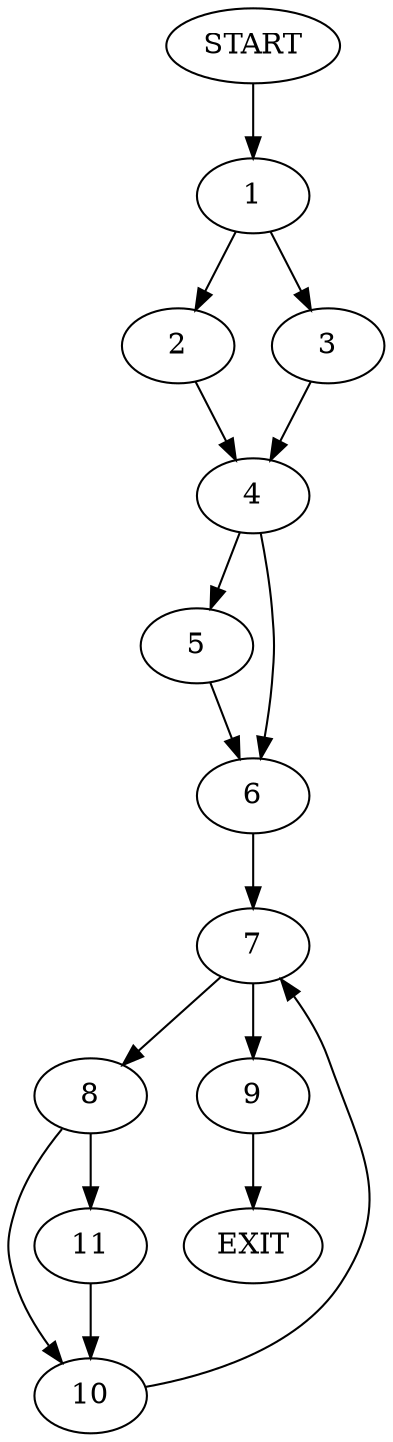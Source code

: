 digraph {
0 [label="START"]
12 [label="EXIT"]
0 -> 1
1 -> 2
1 -> 3
2 -> 4
3 -> 4
4 -> 5
4 -> 6
6 -> 7
5 -> 6
7 -> 8
7 -> 9
8 -> 10
8 -> 11
9 -> 12
11 -> 10
10 -> 7
}
